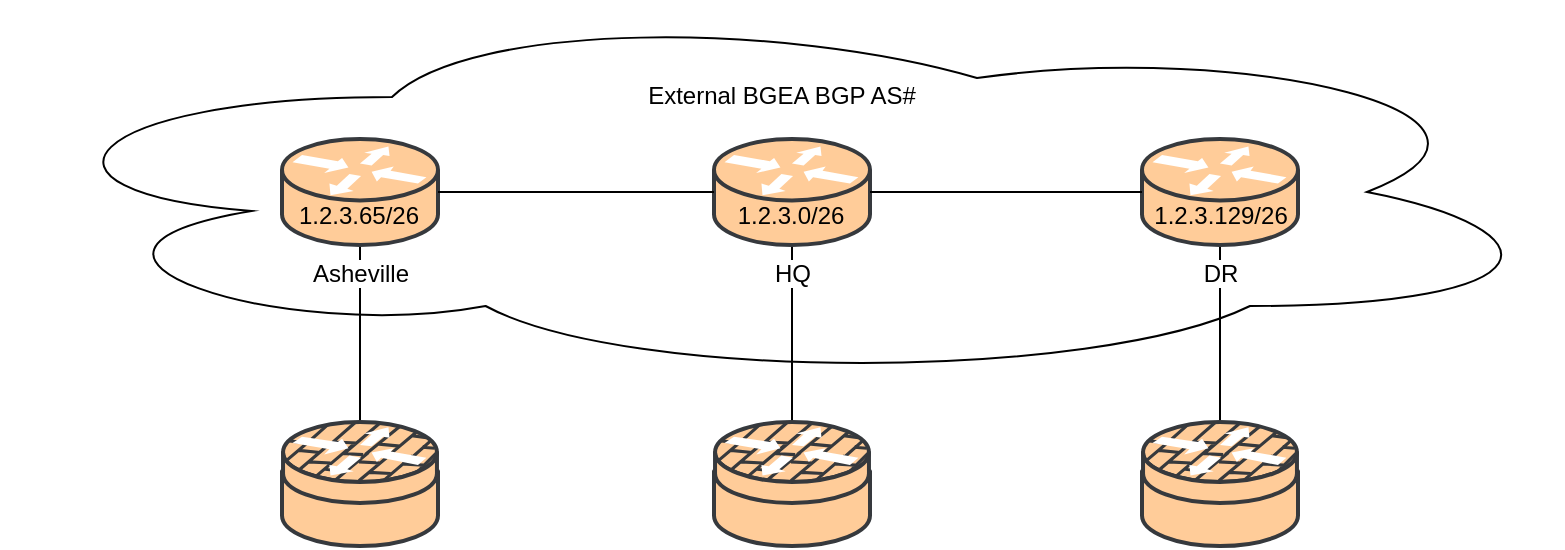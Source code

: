 <mxfile version="28.2.4">
  <diagram name="Page-1" id="4G7Jrc24bYsF_OHOj2GN">
    <mxGraphModel dx="1412" dy="737" grid="1" gridSize="10" guides="1" tooltips="1" connect="1" arrows="1" fold="1" page="1" pageScale="1" pageWidth="850" pageHeight="1100" math="0" shadow="0">
      <root>
        <mxCell id="0" />
        <mxCell id="1" parent="0" />
        <mxCell id="uTEQr7bpH9WWDBuf_HfT-5" value="" style="ellipse;shape=cloud;whiteSpace=wrap;html=1;" vertex="1" parent="1">
          <mxGeometry x="35" y="190" width="780" height="190" as="geometry" />
        </mxCell>
        <mxCell id="uTEQr7bpH9WWDBuf_HfT-12" value="" style="endArrow=none;html=1;rounded=0;entryX=0.5;entryY=1;entryDx=0;entryDy=0;entryPerimeter=0;exitX=0.5;exitY=0;exitDx=0;exitDy=0;exitPerimeter=0;" edge="1" parent="1" source="uTEQr7bpH9WWDBuf_HfT-15" target="uTEQr7bpH9WWDBuf_HfT-3">
          <mxGeometry width="50" height="50" relative="1" as="geometry">
            <mxPoint x="644" y="400" as="sourcePoint" />
            <mxPoint x="643.5" y="311.5" as="targetPoint" />
          </mxGeometry>
        </mxCell>
        <mxCell id="uTEQr7bpH9WWDBuf_HfT-11" value="" style="endArrow=none;html=1;rounded=0;entryX=0.5;entryY=1;entryDx=0;entryDy=0;entryPerimeter=0;exitX=0.5;exitY=0;exitDx=0;exitDy=0;exitPerimeter=0;" edge="1" parent="1" source="uTEQr7bpH9WWDBuf_HfT-13" target="uTEQr7bpH9WWDBuf_HfT-1">
          <mxGeometry width="50" height="50" relative="1" as="geometry">
            <mxPoint x="214" y="400" as="sourcePoint" />
            <mxPoint x="213.5" y="380" as="targetPoint" />
          </mxGeometry>
        </mxCell>
        <mxCell id="uTEQr7bpH9WWDBuf_HfT-10" value="" style="endArrow=none;html=1;rounded=0;entryX=0.5;entryY=1;entryDx=0;entryDy=0;entryPerimeter=0;exitX=0.5;exitY=0;exitDx=0;exitDy=0;exitPerimeter=0;" edge="1" parent="1" source="uTEQr7bpH9WWDBuf_HfT-14" target="uTEQr7bpH9WWDBuf_HfT-2">
          <mxGeometry width="50" height="50" relative="1" as="geometry">
            <mxPoint x="430" y="400" as="sourcePoint" />
            <mxPoint x="460" y="250" as="targetPoint" />
          </mxGeometry>
        </mxCell>
        <mxCell id="uTEQr7bpH9WWDBuf_HfT-1" value="&lt;span style=&quot;background-color: light-dark(#ffffff, var(--ge-dark-color, #121212));&quot;&gt;Asheville&lt;/span&gt;" style="shape=mxgraph.cisco.routers.router;sketch=0;html=1;pointerEvents=1;dashed=0;fillColor=#ffcc99;strokeColor=#36393d;strokeWidth=2;verticalLabelPosition=bottom;verticalAlign=top;align=center;outlineConnect=0;" vertex="1" parent="1">
          <mxGeometry x="175" y="258.5" width="78" height="53" as="geometry" />
        </mxCell>
        <mxCell id="uTEQr7bpH9WWDBuf_HfT-2" value="&lt;span style=&quot;background-color: light-dark(#ffffff, var(--ge-dark-color, #121212));&quot;&gt;HQ&lt;/span&gt;" style="shape=mxgraph.cisco.routers.router;sketch=0;html=1;pointerEvents=1;dashed=0;fillColor=#ffcc99;strokeColor=#36393d;strokeWidth=2;verticalLabelPosition=bottom;verticalAlign=top;align=center;outlineConnect=0;" vertex="1" parent="1">
          <mxGeometry x="391" y="258.5" width="78" height="53" as="geometry" />
        </mxCell>
        <mxCell id="uTEQr7bpH9WWDBuf_HfT-3" value="&lt;span style=&quot;background-color: light-dark(#ffffff, var(--ge-dark-color, #121212));&quot;&gt;DR&lt;/span&gt;" style="shape=mxgraph.cisco.routers.router;sketch=0;html=1;pointerEvents=1;dashed=0;fillColor=#ffcc99;strokeColor=#36393d;strokeWidth=2;verticalLabelPosition=bottom;verticalAlign=top;align=center;outlineConnect=0;" vertex="1" parent="1">
          <mxGeometry x="605" y="258.5" width="78" height="53" as="geometry" />
        </mxCell>
        <mxCell id="uTEQr7bpH9WWDBuf_HfT-6" value="External BGEA BGP AS#&lt;div&gt;&lt;br&gt;&lt;/div&gt;" style="text;html=1;align=center;verticalAlign=middle;whiteSpace=wrap;rounded=0;" vertex="1" parent="1">
          <mxGeometry x="355" y="228.5" width="140" height="30" as="geometry" />
        </mxCell>
        <mxCell id="uTEQr7bpH9WWDBuf_HfT-8" style="edgeStyle=orthogonalEdgeStyle;rounded=0;orthogonalLoop=1;jettySize=auto;html=1;exitX=0;exitY=0.5;exitDx=0;exitDy=0;exitPerimeter=0;entryX=1;entryY=0.5;entryDx=0;entryDy=0;entryPerimeter=0;endArrow=none;endFill=0;" edge="1" parent="1" source="uTEQr7bpH9WWDBuf_HfT-2" target="uTEQr7bpH9WWDBuf_HfT-1">
          <mxGeometry relative="1" as="geometry" />
        </mxCell>
        <mxCell id="uTEQr7bpH9WWDBuf_HfT-9" style="edgeStyle=orthogonalEdgeStyle;rounded=0;orthogonalLoop=1;jettySize=auto;html=1;exitX=0;exitY=0.5;exitDx=0;exitDy=0;exitPerimeter=0;entryX=1;entryY=0.5;entryDx=0;entryDy=0;entryPerimeter=0;endArrow=none;endFill=0;" edge="1" parent="1" source="uTEQr7bpH9WWDBuf_HfT-3" target="uTEQr7bpH9WWDBuf_HfT-2">
          <mxGeometry relative="1" as="geometry">
            <mxPoint x="605" y="284.5" as="sourcePoint" />
            <mxPoint x="467" y="284.5" as="targetPoint" />
          </mxGeometry>
        </mxCell>
        <mxCell id="uTEQr7bpH9WWDBuf_HfT-13" value="" style="shape=mxgraph.cisco.security.router_firewall;sketch=0;html=1;pointerEvents=1;dashed=0;fillColor=#ffcc99;strokeColor=#36393d;strokeWidth=2;verticalLabelPosition=bottom;verticalAlign=top;align=center;outlineConnect=0;" vertex="1" parent="1">
          <mxGeometry x="175.0" y="400" width="78" height="62" as="geometry" />
        </mxCell>
        <mxCell id="uTEQr7bpH9WWDBuf_HfT-14" value="" style="shape=mxgraph.cisco.security.router_firewall;sketch=0;html=1;pointerEvents=1;dashed=0;fillColor=#ffcc99;strokeColor=#36393d;strokeWidth=2;verticalLabelPosition=bottom;verticalAlign=top;align=center;outlineConnect=0;" vertex="1" parent="1">
          <mxGeometry x="391" y="400" width="78" height="62" as="geometry" />
        </mxCell>
        <mxCell id="uTEQr7bpH9WWDBuf_HfT-15" value="" style="shape=mxgraph.cisco.security.router_firewall;sketch=0;html=1;pointerEvents=1;dashed=0;fillColor=#ffcc99;strokeColor=#36393d;strokeWidth=2;verticalLabelPosition=bottom;verticalAlign=top;align=center;outlineConnect=0;" vertex="1" parent="1">
          <mxGeometry x="605" y="400" width="78" height="62" as="geometry" />
        </mxCell>
        <mxCell id="uTEQr7bpH9WWDBuf_HfT-16" value="1.2.3.0/26" style="text;html=1;align=center;verticalAlign=middle;resizable=0;points=[];autosize=1;strokeColor=none;fillColor=none;fontColor=light-dark(#000000,#000000);" vertex="1" parent="1">
          <mxGeometry x="389" y="281.5" width="80" height="30" as="geometry" />
        </mxCell>
        <mxCell id="uTEQr7bpH9WWDBuf_HfT-18" value="1.2.3.129/26" style="text;html=1;align=center;verticalAlign=middle;resizable=0;points=[];autosize=1;strokeColor=none;fillColor=none;fontColor=light-dark(#000000,#000000);" vertex="1" parent="1">
          <mxGeometry x="599" y="281.5" width="90" height="30" as="geometry" />
        </mxCell>
        <mxCell id="uTEQr7bpH9WWDBuf_HfT-19" value="1.2.3.65/26" style="text;html=1;align=center;verticalAlign=middle;resizable=0;points=[];autosize=1;strokeColor=none;fillColor=none;fontColor=light-dark(#000000,#000000);" vertex="1" parent="1">
          <mxGeometry x="173" y="281.5" width="80" height="30" as="geometry" />
        </mxCell>
      </root>
    </mxGraphModel>
  </diagram>
</mxfile>
